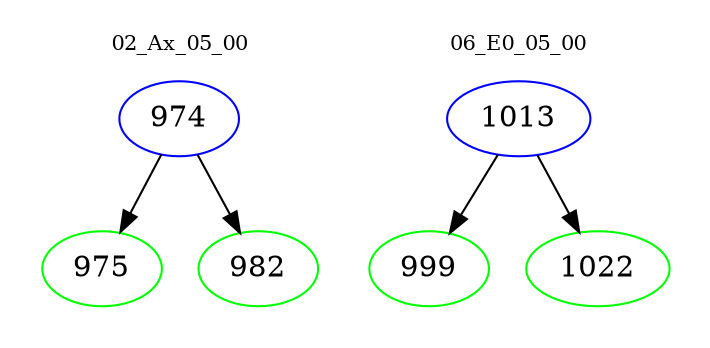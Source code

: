 digraph{
subgraph cluster_0 {
color = white
label = "02_Ax_05_00";
fontsize=10;
T0_974 [label="974", color="blue"]
T0_974 -> T0_975 [color="black"]
T0_975 [label="975", color="green"]
T0_974 -> T0_982 [color="black"]
T0_982 [label="982", color="green"]
}
subgraph cluster_1 {
color = white
label = "06_E0_05_00";
fontsize=10;
T1_1013 [label="1013", color="blue"]
T1_1013 -> T1_999 [color="black"]
T1_999 [label="999", color="green"]
T1_1013 -> T1_1022 [color="black"]
T1_1022 [label="1022", color="green"]
}
}

